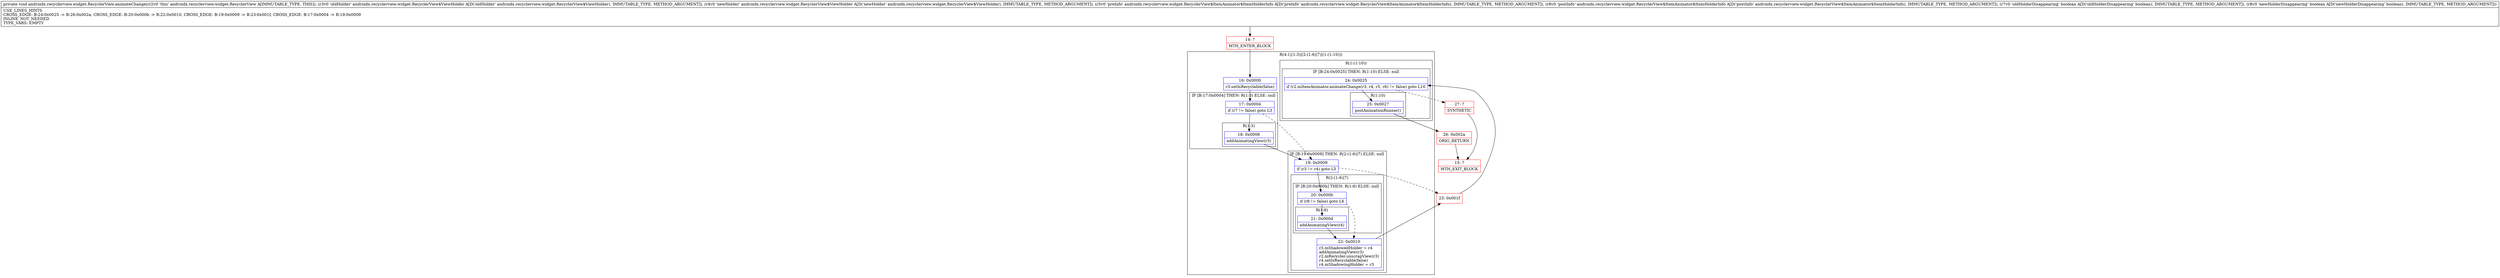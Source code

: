 digraph "CFG forandroidx.recyclerview.widget.RecyclerView.animateChange(Landroidx\/recyclerview\/widget\/RecyclerView$ViewHolder;Landroidx\/recyclerview\/widget\/RecyclerView$ViewHolder;Landroidx\/recyclerview\/widget\/RecyclerView$ItemAnimator$ItemHolderInfo;Landroidx\/recyclerview\/widget\/RecyclerView$ItemAnimator$ItemHolderInfo;ZZ)V" {
subgraph cluster_Region_319975876 {
label = "R(4:1|(1:3)|(2:(1:6)|7)|(1:(1:10)))";
node [shape=record,color=blue];
Node_16 [shape=record,label="{16\:\ 0x0000|r3.setIsRecyclable(false)\l}"];
subgraph cluster_IfRegion_755096241 {
label = "IF [B:17:0x0004] THEN: R(1:3) ELSE: null";
node [shape=record,color=blue];
Node_17 [shape=record,label="{17\:\ 0x0004|if (r7 != false) goto L3\l}"];
subgraph cluster_Region_250384092 {
label = "R(1:3)";
node [shape=record,color=blue];
Node_18 [shape=record,label="{18\:\ 0x0006|addAnimatingView(r3)\l}"];
}
}
subgraph cluster_IfRegion_1642462939 {
label = "IF [B:19:0x0009] THEN: R(2:(1:6)|7) ELSE: null";
node [shape=record,color=blue];
Node_19 [shape=record,label="{19\:\ 0x0009|if (r3 != r4) goto L5\l}"];
subgraph cluster_Region_1635331954 {
label = "R(2:(1:6)|7)";
node [shape=record,color=blue];
subgraph cluster_IfRegion_1108260286 {
label = "IF [B:20:0x000b] THEN: R(1:6) ELSE: null";
node [shape=record,color=blue];
Node_20 [shape=record,label="{20\:\ 0x000b|if (r8 != false) goto L6\l}"];
subgraph cluster_Region_679364941 {
label = "R(1:6)";
node [shape=record,color=blue];
Node_21 [shape=record,label="{21\:\ 0x000d|addAnimatingView(r4)\l}"];
}
}
Node_22 [shape=record,label="{22\:\ 0x0010|r3.mShadowedHolder = r4\laddAnimatingView(r3)\lr2.mRecycler.unscrapView(r3)\lr4.setIsRecyclable(false)\lr4.mShadowingHolder = r3\l}"];
}
}
subgraph cluster_Region_1721985471 {
label = "R(1:(1:10))";
node [shape=record,color=blue];
subgraph cluster_IfRegion_1317656742 {
label = "IF [B:24:0x0025] THEN: R(1:10) ELSE: null";
node [shape=record,color=blue];
Node_24 [shape=record,label="{24\:\ 0x0025|if (r2.mItemAnimator.animateChange(r3, r4, r5, r6) != false) goto L10\l}"];
subgraph cluster_Region_2031957900 {
label = "R(1:10)";
node [shape=record,color=blue];
Node_25 [shape=record,label="{25\:\ 0x0027|postAnimationRunner()\l}"];
}
}
}
}
Node_14 [shape=record,color=red,label="{14\:\ ?|MTH_ENTER_BLOCK\l}"];
Node_23 [shape=record,color=red,label="{23\:\ 0x001f}"];
Node_26 [shape=record,color=red,label="{26\:\ 0x002a|ORIG_RETURN\l}"];
Node_15 [shape=record,color=red,label="{15\:\ ?|MTH_EXIT_BLOCK\l}"];
Node_27 [shape=record,color=red,label="{27\:\ ?|SYNTHETIC\l}"];
MethodNode[shape=record,label="{private void androidx.recyclerview.widget.RecyclerView.animateChange((r2v0 'this' androidx.recyclerview.widget.RecyclerView A[IMMUTABLE_TYPE, THIS]), (r3v0 'oldHolder' androidx.recyclerview.widget.RecyclerView$ViewHolder A[D('oldHolder' androidx.recyclerview.widget.RecyclerView$ViewHolder), IMMUTABLE_TYPE, METHOD_ARGUMENT]), (r4v0 'newHolder' androidx.recyclerview.widget.RecyclerView$ViewHolder A[D('newHolder' androidx.recyclerview.widget.RecyclerView$ViewHolder), IMMUTABLE_TYPE, METHOD_ARGUMENT]), (r5v0 'preInfo' androidx.recyclerview.widget.RecyclerView$ItemAnimator$ItemHolderInfo A[D('preInfo' androidx.recyclerview.widget.RecyclerView$ItemAnimator$ItemHolderInfo), IMMUTABLE_TYPE, METHOD_ARGUMENT]), (r6v0 'postInfo' androidx.recyclerview.widget.RecyclerView$ItemAnimator$ItemHolderInfo A[D('postInfo' androidx.recyclerview.widget.RecyclerView$ItemAnimator$ItemHolderInfo), IMMUTABLE_TYPE, METHOD_ARGUMENT]), (r7v0 'oldHolderDisappearing' boolean A[D('oldHolderDisappearing' boolean), IMMUTABLE_TYPE, METHOD_ARGUMENT]), (r8v0 'newHolderDisappearing' boolean A[D('newHolderDisappearing' boolean), IMMUTABLE_TYPE, METHOD_ARGUMENT]))  | USE_LINES_HINTS\lCROSS_EDGE: B:24:0x0025 \-\> B:26:0x002a, CROSS_EDGE: B:20:0x000b \-\> B:22:0x0010, CROSS_EDGE: B:19:0x0009 \-\> B:23:0x001f, CROSS_EDGE: B:17:0x0004 \-\> B:19:0x0009\lINLINE_NOT_NEEDED\lTYPE_VARS: EMPTY\l}"];
MethodNode -> Node_14;Node_16 -> Node_17;
Node_17 -> Node_18;
Node_17 -> Node_19[style=dashed];
Node_18 -> Node_19;
Node_19 -> Node_20;
Node_19 -> Node_23[style=dashed];
Node_20 -> Node_21;
Node_20 -> Node_22[style=dashed];
Node_21 -> Node_22;
Node_22 -> Node_23;
Node_24 -> Node_25;
Node_24 -> Node_27[style=dashed];
Node_25 -> Node_26;
Node_14 -> Node_16;
Node_23 -> Node_24;
Node_26 -> Node_15;
Node_27 -> Node_15;
}

